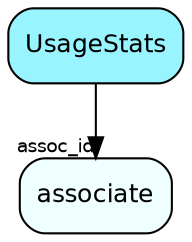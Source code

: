 digraph UsageStats  {
node [shape = box style="rounded, filled" fontname = "Helvetica" fontsize = "12" ]
edge [fontname = "Helvetica" fontsize = "9"]

UsageStats[fillcolor = "cadetblue1"]
associate[fillcolor = "azure1"]
UsageStats -> associate [headlabel = "assoc_id"]
}
